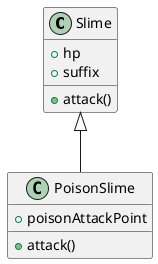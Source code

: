 @startuml
'https://plantuml.com/class-diagram

class Slime{
  +hp
  +suffix
  +attack()
}

class PoisonSlime extends Slime{
  +poisonAttackPoint
  +attack()
}

@enduml